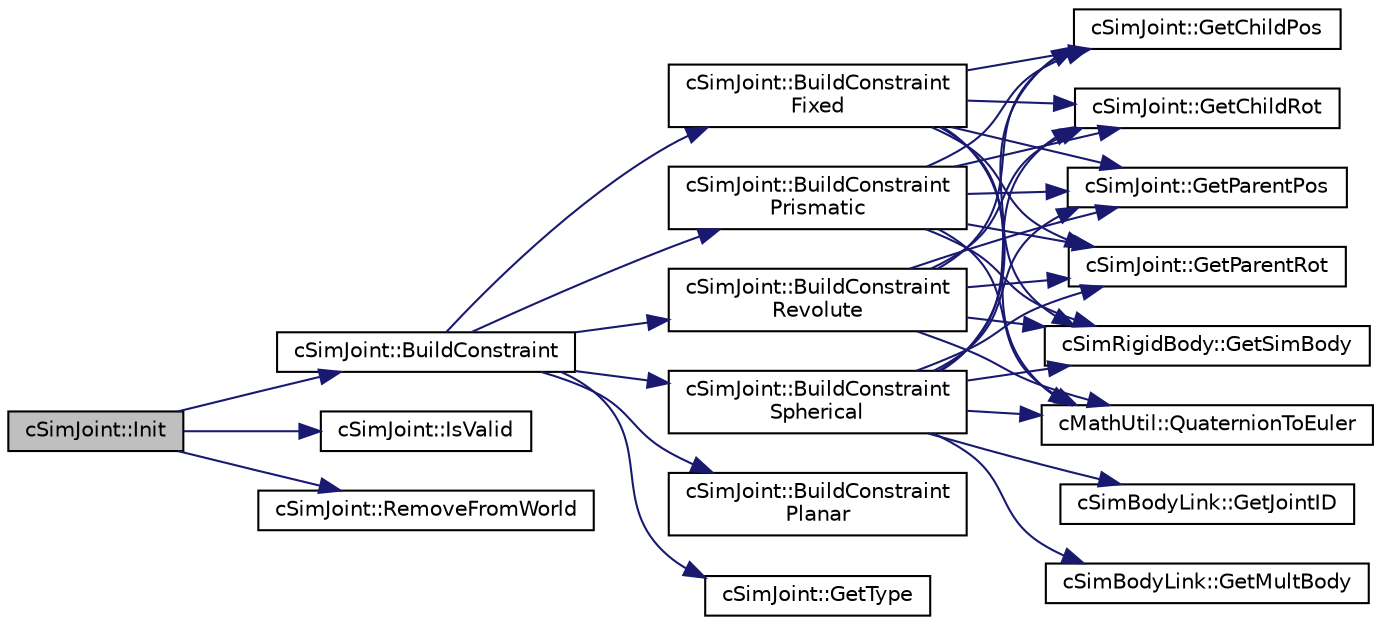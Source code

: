 digraph "cSimJoint::Init"
{
 // LATEX_PDF_SIZE
  edge [fontname="Helvetica",fontsize="10",labelfontname="Helvetica",labelfontsize="10"];
  node [fontname="Helvetica",fontsize="10",shape=record];
  rankdir="LR";
  Node1 [label="cSimJoint::Init",height=0.2,width=0.4,color="black", fillcolor="grey75", style="filled", fontcolor="black",tooltip=" "];
  Node1 -> Node2 [color="midnightblue",fontsize="10",style="solid",fontname="Helvetica"];
  Node2 [label="cSimJoint::BuildConstraint",height=0.2,width=0.4,color="black", fillcolor="white", style="filled",URL="$classc_sim_joint.html#a373a79c70887e9a2ef0d968bb0125ba9",tooltip=" "];
  Node2 -> Node3 [color="midnightblue",fontsize="10",style="solid",fontname="Helvetica"];
  Node3 [label="cSimJoint::BuildConstraint\lFixed",height=0.2,width=0.4,color="black", fillcolor="white", style="filled",URL="$classc_sim_joint.html#abe781d16660833b9950d5e4f6a0d48cf",tooltip=" "];
  Node3 -> Node4 [color="midnightblue",fontsize="10",style="solid",fontname="Helvetica"];
  Node4 [label="cSimJoint::GetChildPos",height=0.2,width=0.4,color="black", fillcolor="white", style="filled",URL="$classc_sim_joint.html#a782fc698f3d3d5d50d1d09a6e88e5b2b",tooltip=" "];
  Node3 -> Node5 [color="midnightblue",fontsize="10",style="solid",fontname="Helvetica"];
  Node5 [label="cSimJoint::GetChildRot",height=0.2,width=0.4,color="black", fillcolor="white", style="filled",URL="$classc_sim_joint.html#a559e5c8b1c908581b08ec2ca725612aa",tooltip=" "];
  Node3 -> Node6 [color="midnightblue",fontsize="10",style="solid",fontname="Helvetica"];
  Node6 [label="cSimJoint::GetParentPos",height=0.2,width=0.4,color="black", fillcolor="white", style="filled",URL="$classc_sim_joint.html#a0a6d80ab34fde67e22fbe6cf5a79b42d",tooltip=" "];
  Node3 -> Node7 [color="midnightblue",fontsize="10",style="solid",fontname="Helvetica"];
  Node7 [label="cSimJoint::GetParentRot",height=0.2,width=0.4,color="black", fillcolor="white", style="filled",URL="$classc_sim_joint.html#a5deda522c66f16c9aa11fdd80ab642d7",tooltip=" "];
  Node3 -> Node8 [color="midnightblue",fontsize="10",style="solid",fontname="Helvetica"];
  Node8 [label="cSimRigidBody::GetSimBody",height=0.2,width=0.4,color="black", fillcolor="white", style="filled",URL="$classc_sim_rigid_body.html#a68aa4b8017be11cd171421e37d7852da",tooltip=" "];
  Node3 -> Node9 [color="midnightblue",fontsize="10",style="solid",fontname="Helvetica"];
  Node9 [label="cMathUtil::QuaternionToEuler",height=0.2,width=0.4,color="black", fillcolor="white", style="filled",URL="$classc_math_util.html#a22700cff2876781e935a9111ff6b04e2",tooltip=" "];
  Node2 -> Node10 [color="midnightblue",fontsize="10",style="solid",fontname="Helvetica"];
  Node10 [label="cSimJoint::BuildConstraint\lPlanar",height=0.2,width=0.4,color="black", fillcolor="white", style="filled",URL="$classc_sim_joint.html#a4a52189f04eec9a0bff02235f5afc695",tooltip=" "];
  Node2 -> Node11 [color="midnightblue",fontsize="10",style="solid",fontname="Helvetica"];
  Node11 [label="cSimJoint::BuildConstraint\lPrismatic",height=0.2,width=0.4,color="black", fillcolor="white", style="filled",URL="$classc_sim_joint.html#a2b37865551ee1d5df319ac46e6029a03",tooltip=" "];
  Node11 -> Node4 [color="midnightblue",fontsize="10",style="solid",fontname="Helvetica"];
  Node11 -> Node5 [color="midnightblue",fontsize="10",style="solid",fontname="Helvetica"];
  Node11 -> Node6 [color="midnightblue",fontsize="10",style="solid",fontname="Helvetica"];
  Node11 -> Node7 [color="midnightblue",fontsize="10",style="solid",fontname="Helvetica"];
  Node11 -> Node8 [color="midnightblue",fontsize="10",style="solid",fontname="Helvetica"];
  Node11 -> Node9 [color="midnightblue",fontsize="10",style="solid",fontname="Helvetica"];
  Node2 -> Node12 [color="midnightblue",fontsize="10",style="solid",fontname="Helvetica"];
  Node12 [label="cSimJoint::BuildConstraint\lRevolute",height=0.2,width=0.4,color="black", fillcolor="white", style="filled",URL="$classc_sim_joint.html#a06779b0c544cbfb9519b0dedc3b11ba0",tooltip=" "];
  Node12 -> Node4 [color="midnightblue",fontsize="10",style="solid",fontname="Helvetica"];
  Node12 -> Node5 [color="midnightblue",fontsize="10",style="solid",fontname="Helvetica"];
  Node12 -> Node6 [color="midnightblue",fontsize="10",style="solid",fontname="Helvetica"];
  Node12 -> Node7 [color="midnightblue",fontsize="10",style="solid",fontname="Helvetica"];
  Node12 -> Node8 [color="midnightblue",fontsize="10",style="solid",fontname="Helvetica"];
  Node12 -> Node9 [color="midnightblue",fontsize="10",style="solid",fontname="Helvetica"];
  Node2 -> Node13 [color="midnightblue",fontsize="10",style="solid",fontname="Helvetica"];
  Node13 [label="cSimJoint::BuildConstraint\lSpherical",height=0.2,width=0.4,color="black", fillcolor="white", style="filled",URL="$classc_sim_joint.html#a69a62463c3aed0fb26cf319a03a208d2",tooltip=" "];
  Node13 -> Node4 [color="midnightblue",fontsize="10",style="solid",fontname="Helvetica"];
  Node13 -> Node5 [color="midnightblue",fontsize="10",style="solid",fontname="Helvetica"];
  Node13 -> Node14 [color="midnightblue",fontsize="10",style="solid",fontname="Helvetica"];
  Node14 [label="cSimBodyLink::GetJointID",height=0.2,width=0.4,color="black", fillcolor="white", style="filled",URL="$classc_sim_body_link.html#aa61ddb0e874fe229a936385f8c0c5d3f",tooltip=" "];
  Node13 -> Node15 [color="midnightblue",fontsize="10",style="solid",fontname="Helvetica"];
  Node15 [label="cSimBodyLink::GetMultBody",height=0.2,width=0.4,color="black", fillcolor="white", style="filled",URL="$classc_sim_body_link.html#a31acc92100572697e514a2504834671c",tooltip=" "];
  Node13 -> Node6 [color="midnightblue",fontsize="10",style="solid",fontname="Helvetica"];
  Node13 -> Node7 [color="midnightblue",fontsize="10",style="solid",fontname="Helvetica"];
  Node13 -> Node8 [color="midnightblue",fontsize="10",style="solid",fontname="Helvetica"];
  Node13 -> Node9 [color="midnightblue",fontsize="10",style="solid",fontname="Helvetica"];
  Node2 -> Node16 [color="midnightblue",fontsize="10",style="solid",fontname="Helvetica"];
  Node16 [label="cSimJoint::GetType",height=0.2,width=0.4,color="black", fillcolor="white", style="filled",URL="$classc_sim_joint.html#a4b26fdef1048fcd9c9711a648c13ca1f",tooltip=" "];
  Node1 -> Node17 [color="midnightblue",fontsize="10",style="solid",fontname="Helvetica"];
  Node17 [label="cSimJoint::IsValid",height=0.2,width=0.4,color="black", fillcolor="white", style="filled",URL="$classc_sim_joint.html#a674b9f841111f4ba5088c550c56536b0",tooltip=" "];
  Node1 -> Node18 [color="midnightblue",fontsize="10",style="solid",fontname="Helvetica"];
  Node18 [label="cSimJoint::RemoveFromWorld",height=0.2,width=0.4,color="black", fillcolor="white", style="filled",URL="$classc_sim_joint.html#a2d12dec9c40e466ec55d501e722f8f84",tooltip=" "];
}

